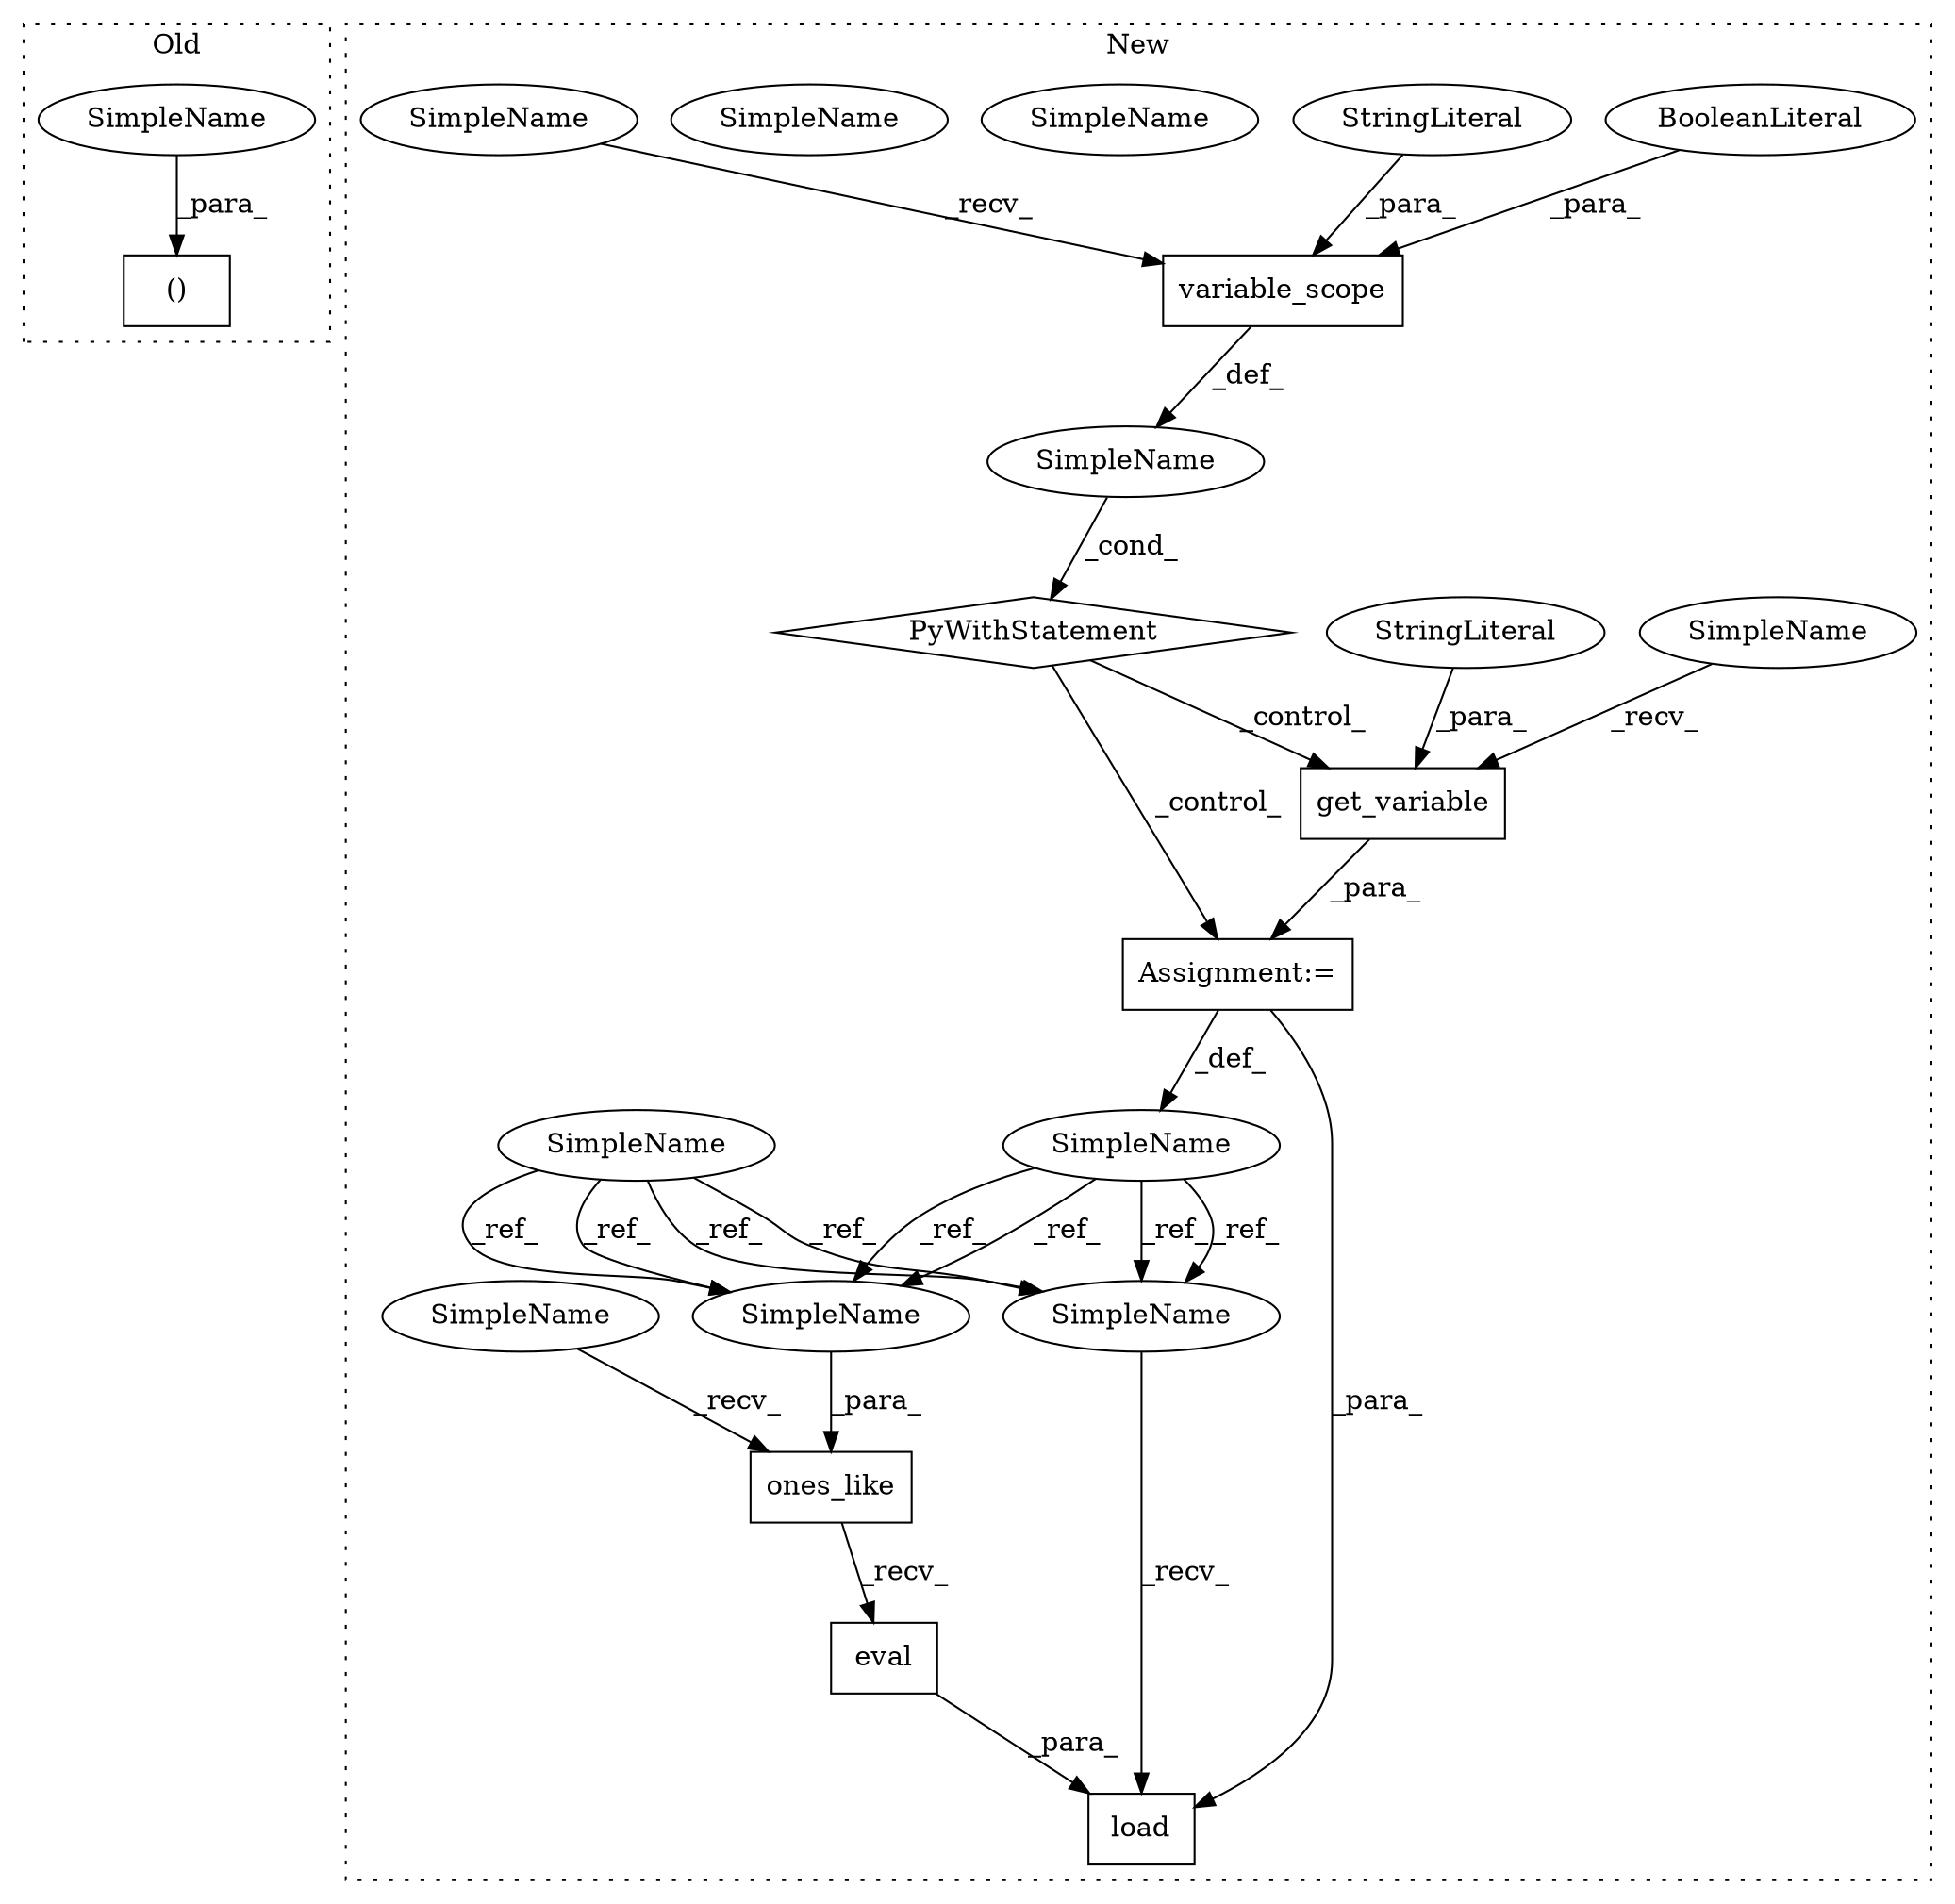 digraph G {
subgraph cluster0 {
1 [label="()" a="106" s="4555" l="23" shape="box"];
19 [label="SimpleName" a="42" s="4574" l="4" shape="ellipse"];
label = "Old";
style="dotted";
}
subgraph cluster1 {
2 [label="eval" a="32" s="4562" l="6" shape="box"];
3 [label="Assignment:=" a="7" s="4463" l="1" shape="box"];
4 [label="SimpleName" a="42" s="" l="" shape="ellipse"];
5 [label="PyWithStatement" a="104" s="4370,4443" l="10,2" shape="diamond"];
6 [label="get_variable" a="32" s="4475,4500" l="13,1" shape="box"];
7 [label="variable_scope" a="32" s="4391,4442" l="15,1" shape="box"];
8 [label="ones_like" a="32" s="4540,4560" l="10,1" shape="box"];
9 [label="SimpleName" a="42" s="4453" l="10" shape="ellipse"];
10 [label="load" a="32" s="4524,4568" l="5,1" shape="box"];
11 [label="SimpleName" a="42" s="3707" l="10" shape="ellipse"];
12 [label="BooleanLiteral" a="9" s="4438" l="4" shape="ellipse"];
13 [label="StringLiteral" a="45" s="4488" l="12" shape="ellipse"];
14 [label="StringLiteral" a="45" s="4406" l="31" shape="ellipse"];
15 [label="SimpleName" a="42" s="4513" l="10" shape="ellipse"];
16 [label="SimpleName" a="42" s="4550" l="10" shape="ellipse"];
17 [label="SimpleName" a="42" s="4513" l="10" shape="ellipse"];
18 [label="SimpleName" a="42" s="4550" l="10" shape="ellipse"];
20 [label="SimpleName" a="42" s="4380" l="10" shape="ellipse"];
21 [label="SimpleName" a="42" s="4464" l="10" shape="ellipse"];
22 [label="SimpleName" a="42" s="4529" l="10" shape="ellipse"];
label = "New";
style="dotted";
}
2 -> 10 [label="_para_"];
3 -> 10 [label="_para_"];
3 -> 9 [label="_def_"];
4 -> 5 [label="_cond_"];
5 -> 6 [label="_control_"];
5 -> 3 [label="_control_"];
6 -> 3 [label="_para_"];
7 -> 4 [label="_def_"];
8 -> 2 [label="_recv_"];
9 -> 17 [label="_ref_"];
9 -> 18 [label="_ref_"];
9 -> 18 [label="_ref_"];
9 -> 17 [label="_ref_"];
11 -> 18 [label="_ref_"];
11 -> 17 [label="_ref_"];
11 -> 18 [label="_ref_"];
11 -> 17 [label="_ref_"];
12 -> 7 [label="_para_"];
13 -> 6 [label="_para_"];
14 -> 7 [label="_para_"];
17 -> 10 [label="_recv_"];
18 -> 8 [label="_para_"];
19 -> 1 [label="_para_"];
20 -> 7 [label="_recv_"];
21 -> 6 [label="_recv_"];
22 -> 8 [label="_recv_"];
}